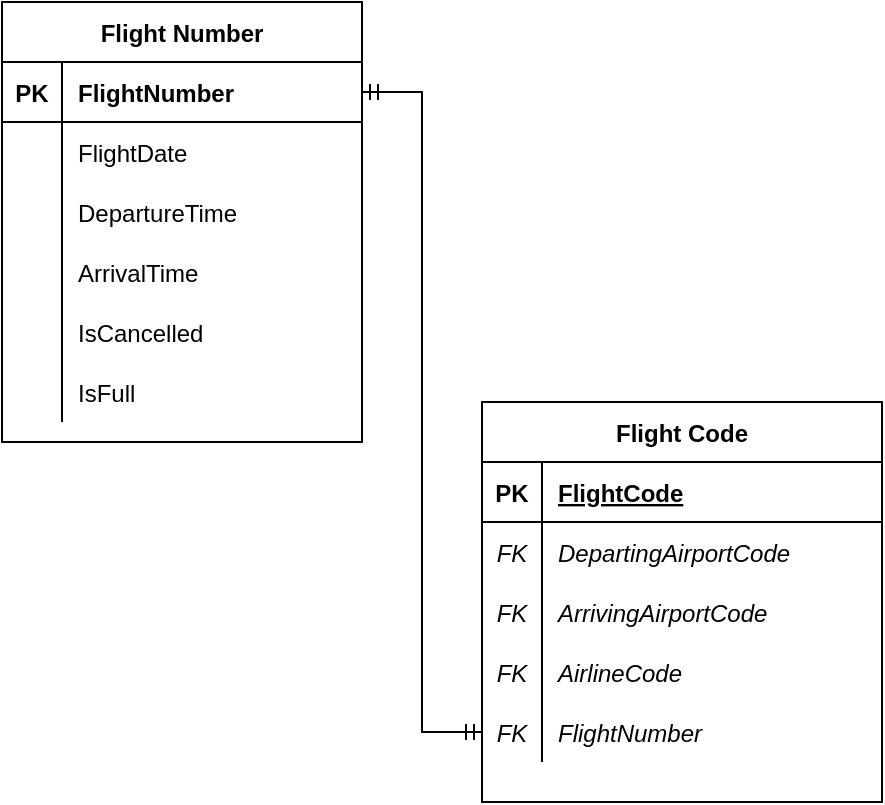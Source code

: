 <mxfile version="20.3.3" type="github">
  <diagram id="R2lEEEUBdFMjLlhIrx00" name="Page-1">
    <mxGraphModel dx="1422" dy="794" grid="1" gridSize="10" guides="1" tooltips="1" connect="1" arrows="1" fold="1" page="1" pageScale="1" pageWidth="850" pageHeight="1100" math="0" shadow="0" extFonts="Permanent Marker^https://fonts.googleapis.com/css?family=Permanent+Marker">
      <root>
        <mxCell id="0" />
        <mxCell id="1" parent="0" />
        <mxCell id="OFJ8qrpIKepEHJG4dvyV-1" value="Flight Code" style="shape=table;startSize=30;container=1;collapsible=1;childLayout=tableLayout;fixedRows=1;rowLines=0;fontStyle=1;align=center;resizeLast=1;" vertex="1" parent="1">
          <mxGeometry x="360" y="280" width="200" height="200" as="geometry" />
        </mxCell>
        <mxCell id="OFJ8qrpIKepEHJG4dvyV-2" value="" style="shape=tableRow;horizontal=0;startSize=0;swimlaneHead=0;swimlaneBody=0;fillColor=none;collapsible=0;dropTarget=0;points=[[0,0.5],[1,0.5]];portConstraint=eastwest;top=0;left=0;right=0;bottom=1;" vertex="1" parent="OFJ8qrpIKepEHJG4dvyV-1">
          <mxGeometry y="30" width="200" height="30" as="geometry" />
        </mxCell>
        <mxCell id="OFJ8qrpIKepEHJG4dvyV-3" value="PK" style="shape=partialRectangle;connectable=0;fillColor=none;top=0;left=0;bottom=0;right=0;fontStyle=1;overflow=hidden;" vertex="1" parent="OFJ8qrpIKepEHJG4dvyV-2">
          <mxGeometry width="30" height="30" as="geometry">
            <mxRectangle width="30" height="30" as="alternateBounds" />
          </mxGeometry>
        </mxCell>
        <mxCell id="OFJ8qrpIKepEHJG4dvyV-4" value="FlightCode" style="shape=partialRectangle;connectable=0;fillColor=none;top=0;left=0;bottom=0;right=0;align=left;spacingLeft=6;fontStyle=5;overflow=hidden;" vertex="1" parent="OFJ8qrpIKepEHJG4dvyV-2">
          <mxGeometry x="30" width="170" height="30" as="geometry">
            <mxRectangle width="170" height="30" as="alternateBounds" />
          </mxGeometry>
        </mxCell>
        <mxCell id="OFJ8qrpIKepEHJG4dvyV-5" value="" style="shape=tableRow;horizontal=0;startSize=0;swimlaneHead=0;swimlaneBody=0;fillColor=none;collapsible=0;dropTarget=0;points=[[0,0.5],[1,0.5]];portConstraint=eastwest;top=0;left=0;right=0;bottom=0;" vertex="1" parent="OFJ8qrpIKepEHJG4dvyV-1">
          <mxGeometry y="60" width="200" height="30" as="geometry" />
        </mxCell>
        <mxCell id="OFJ8qrpIKepEHJG4dvyV-6" value="FK" style="shape=partialRectangle;connectable=0;fillColor=none;top=0;left=0;bottom=0;right=0;editable=1;overflow=hidden;fontStyle=2" vertex="1" parent="OFJ8qrpIKepEHJG4dvyV-5">
          <mxGeometry width="30" height="30" as="geometry">
            <mxRectangle width="30" height="30" as="alternateBounds" />
          </mxGeometry>
        </mxCell>
        <mxCell id="OFJ8qrpIKepEHJG4dvyV-7" value="DepartingAirportCode" style="shape=partialRectangle;connectable=0;fillColor=none;top=0;left=0;bottom=0;right=0;align=left;spacingLeft=6;overflow=hidden;fontStyle=2" vertex="1" parent="OFJ8qrpIKepEHJG4dvyV-5">
          <mxGeometry x="30" width="170" height="30" as="geometry">
            <mxRectangle width="170" height="30" as="alternateBounds" />
          </mxGeometry>
        </mxCell>
        <mxCell id="OFJ8qrpIKepEHJG4dvyV-8" value="" style="shape=tableRow;horizontal=0;startSize=0;swimlaneHead=0;swimlaneBody=0;fillColor=none;collapsible=0;dropTarget=0;points=[[0,0.5],[1,0.5]];portConstraint=eastwest;top=0;left=0;right=0;bottom=0;" vertex="1" parent="OFJ8qrpIKepEHJG4dvyV-1">
          <mxGeometry y="90" width="200" height="30" as="geometry" />
        </mxCell>
        <mxCell id="OFJ8qrpIKepEHJG4dvyV-9" value="FK" style="shape=partialRectangle;connectable=0;fillColor=none;top=0;left=0;bottom=0;right=0;editable=1;overflow=hidden;fontStyle=2" vertex="1" parent="OFJ8qrpIKepEHJG4dvyV-8">
          <mxGeometry width="30" height="30" as="geometry">
            <mxRectangle width="30" height="30" as="alternateBounds" />
          </mxGeometry>
        </mxCell>
        <mxCell id="OFJ8qrpIKepEHJG4dvyV-10" value="ArrivingAirportCode" style="shape=partialRectangle;connectable=0;fillColor=none;top=0;left=0;bottom=0;right=0;align=left;spacingLeft=6;overflow=hidden;fontStyle=2" vertex="1" parent="OFJ8qrpIKepEHJG4dvyV-8">
          <mxGeometry x="30" width="170" height="30" as="geometry">
            <mxRectangle width="170" height="30" as="alternateBounds" />
          </mxGeometry>
        </mxCell>
        <mxCell id="OFJ8qrpIKepEHJG4dvyV-11" value="" style="shape=tableRow;horizontal=0;startSize=0;swimlaneHead=0;swimlaneBody=0;fillColor=none;collapsible=0;dropTarget=0;points=[[0,0.5],[1,0.5]];portConstraint=eastwest;top=0;left=0;right=0;bottom=0;" vertex="1" parent="OFJ8qrpIKepEHJG4dvyV-1">
          <mxGeometry y="120" width="200" height="30" as="geometry" />
        </mxCell>
        <mxCell id="OFJ8qrpIKepEHJG4dvyV-12" value="FK" style="shape=partialRectangle;connectable=0;fillColor=none;top=0;left=0;bottom=0;right=0;editable=1;overflow=hidden;fontStyle=2" vertex="1" parent="OFJ8qrpIKepEHJG4dvyV-11">
          <mxGeometry width="30" height="30" as="geometry">
            <mxRectangle width="30" height="30" as="alternateBounds" />
          </mxGeometry>
        </mxCell>
        <mxCell id="OFJ8qrpIKepEHJG4dvyV-13" value="AirlineCode" style="shape=partialRectangle;connectable=0;fillColor=none;top=0;left=0;bottom=0;right=0;align=left;spacingLeft=6;overflow=hidden;fontStyle=2" vertex="1" parent="OFJ8qrpIKepEHJG4dvyV-11">
          <mxGeometry x="30" width="170" height="30" as="geometry">
            <mxRectangle width="170" height="30" as="alternateBounds" />
          </mxGeometry>
        </mxCell>
        <mxCell id="OFJ8qrpIKepEHJG4dvyV-14" value="" style="shape=tableRow;horizontal=0;startSize=0;swimlaneHead=0;swimlaneBody=0;fillColor=none;collapsible=0;dropTarget=0;points=[[0,0.5],[1,0.5]];portConstraint=eastwest;top=0;left=0;right=0;bottom=0;" vertex="1" parent="OFJ8qrpIKepEHJG4dvyV-1">
          <mxGeometry y="150" width="200" height="30" as="geometry" />
        </mxCell>
        <mxCell id="OFJ8qrpIKepEHJG4dvyV-15" value="FK" style="shape=partialRectangle;connectable=0;fillColor=none;top=0;left=0;bottom=0;right=0;fontStyle=2;overflow=hidden;" vertex="1" parent="OFJ8qrpIKepEHJG4dvyV-14">
          <mxGeometry width="30" height="30" as="geometry">
            <mxRectangle width="30" height="30" as="alternateBounds" />
          </mxGeometry>
        </mxCell>
        <mxCell id="OFJ8qrpIKepEHJG4dvyV-16" value="FlightNumber" style="shape=partialRectangle;connectable=0;fillColor=none;top=0;left=0;bottom=0;right=0;align=left;spacingLeft=6;fontStyle=2;overflow=hidden;" vertex="1" parent="OFJ8qrpIKepEHJG4dvyV-14">
          <mxGeometry x="30" width="170" height="30" as="geometry">
            <mxRectangle width="170" height="30" as="alternateBounds" />
          </mxGeometry>
        </mxCell>
        <mxCell id="OFJ8qrpIKepEHJG4dvyV-17" value="Flight Number" style="shape=table;startSize=30;container=1;collapsible=1;childLayout=tableLayout;fixedRows=1;rowLines=0;fontStyle=1;align=center;resizeLast=1;" vertex="1" parent="1">
          <mxGeometry x="120" y="80" width="180" height="220" as="geometry" />
        </mxCell>
        <mxCell id="OFJ8qrpIKepEHJG4dvyV-18" value="" style="shape=tableRow;horizontal=0;startSize=0;swimlaneHead=0;swimlaneBody=0;fillColor=none;collapsible=0;dropTarget=0;points=[[0,0.5],[1,0.5]];portConstraint=eastwest;top=0;left=0;right=0;bottom=1;" vertex="1" parent="OFJ8qrpIKepEHJG4dvyV-17">
          <mxGeometry y="30" width="180" height="30" as="geometry" />
        </mxCell>
        <mxCell id="OFJ8qrpIKepEHJG4dvyV-19" value="PK" style="shape=partialRectangle;connectable=0;fillColor=none;top=0;left=0;bottom=0;right=0;fontStyle=1;overflow=hidden;" vertex="1" parent="OFJ8qrpIKepEHJG4dvyV-18">
          <mxGeometry width="30" height="30" as="geometry">
            <mxRectangle width="30" height="30" as="alternateBounds" />
          </mxGeometry>
        </mxCell>
        <mxCell id="OFJ8qrpIKepEHJG4dvyV-20" value="FlightNumber" style="shape=partialRectangle;connectable=0;fillColor=none;top=0;left=0;bottom=0;right=0;align=left;spacingLeft=6;fontStyle=1;overflow=hidden;" vertex="1" parent="OFJ8qrpIKepEHJG4dvyV-18">
          <mxGeometry x="30" width="150" height="30" as="geometry">
            <mxRectangle width="150" height="30" as="alternateBounds" />
          </mxGeometry>
        </mxCell>
        <mxCell id="OFJ8qrpIKepEHJG4dvyV-21" value="" style="shape=tableRow;horizontal=0;startSize=0;swimlaneHead=0;swimlaneBody=0;fillColor=none;collapsible=0;dropTarget=0;points=[[0,0.5],[1,0.5]];portConstraint=eastwest;top=0;left=0;right=0;bottom=0;" vertex="1" parent="OFJ8qrpIKepEHJG4dvyV-17">
          <mxGeometry y="60" width="180" height="30" as="geometry" />
        </mxCell>
        <mxCell id="OFJ8qrpIKepEHJG4dvyV-22" value="" style="shape=partialRectangle;connectable=0;fillColor=none;top=0;left=0;bottom=0;right=0;editable=1;overflow=hidden;" vertex="1" parent="OFJ8qrpIKepEHJG4dvyV-21">
          <mxGeometry width="30" height="30" as="geometry">
            <mxRectangle width="30" height="30" as="alternateBounds" />
          </mxGeometry>
        </mxCell>
        <mxCell id="OFJ8qrpIKepEHJG4dvyV-23" value="FlightDate" style="shape=partialRectangle;connectable=0;fillColor=none;top=0;left=0;bottom=0;right=0;align=left;spacingLeft=6;overflow=hidden;" vertex="1" parent="OFJ8qrpIKepEHJG4dvyV-21">
          <mxGeometry x="30" width="150" height="30" as="geometry">
            <mxRectangle width="150" height="30" as="alternateBounds" />
          </mxGeometry>
        </mxCell>
        <mxCell id="OFJ8qrpIKepEHJG4dvyV-24" value="" style="shape=tableRow;horizontal=0;startSize=0;swimlaneHead=0;swimlaneBody=0;fillColor=none;collapsible=0;dropTarget=0;points=[[0,0.5],[1,0.5]];portConstraint=eastwest;top=0;left=0;right=0;bottom=0;" vertex="1" parent="OFJ8qrpIKepEHJG4dvyV-17">
          <mxGeometry y="90" width="180" height="30" as="geometry" />
        </mxCell>
        <mxCell id="OFJ8qrpIKepEHJG4dvyV-25" value="" style="shape=partialRectangle;connectable=0;fillColor=none;top=0;left=0;bottom=0;right=0;editable=1;overflow=hidden;" vertex="1" parent="OFJ8qrpIKepEHJG4dvyV-24">
          <mxGeometry width="30" height="30" as="geometry">
            <mxRectangle width="30" height="30" as="alternateBounds" />
          </mxGeometry>
        </mxCell>
        <mxCell id="OFJ8qrpIKepEHJG4dvyV-26" value="DepartureTime" style="shape=partialRectangle;connectable=0;fillColor=none;top=0;left=0;bottom=0;right=0;align=left;spacingLeft=6;overflow=hidden;" vertex="1" parent="OFJ8qrpIKepEHJG4dvyV-24">
          <mxGeometry x="30" width="150" height="30" as="geometry">
            <mxRectangle width="150" height="30" as="alternateBounds" />
          </mxGeometry>
        </mxCell>
        <mxCell id="OFJ8qrpIKepEHJG4dvyV-27" value="" style="shape=tableRow;horizontal=0;startSize=0;swimlaneHead=0;swimlaneBody=0;fillColor=none;collapsible=0;dropTarget=0;points=[[0,0.5],[1,0.5]];portConstraint=eastwest;top=0;left=0;right=0;bottom=0;" vertex="1" parent="OFJ8qrpIKepEHJG4dvyV-17">
          <mxGeometry y="120" width="180" height="30" as="geometry" />
        </mxCell>
        <mxCell id="OFJ8qrpIKepEHJG4dvyV-28" value="" style="shape=partialRectangle;connectable=0;fillColor=none;top=0;left=0;bottom=0;right=0;editable=1;overflow=hidden;" vertex="1" parent="OFJ8qrpIKepEHJG4dvyV-27">
          <mxGeometry width="30" height="30" as="geometry">
            <mxRectangle width="30" height="30" as="alternateBounds" />
          </mxGeometry>
        </mxCell>
        <mxCell id="OFJ8qrpIKepEHJG4dvyV-29" value="ArrivalTime" style="shape=partialRectangle;connectable=0;fillColor=none;top=0;left=0;bottom=0;right=0;align=left;spacingLeft=6;overflow=hidden;" vertex="1" parent="OFJ8qrpIKepEHJG4dvyV-27">
          <mxGeometry x="30" width="150" height="30" as="geometry">
            <mxRectangle width="150" height="30" as="alternateBounds" />
          </mxGeometry>
        </mxCell>
        <mxCell id="OFJ8qrpIKepEHJG4dvyV-30" value="" style="shape=tableRow;horizontal=0;startSize=0;swimlaneHead=0;swimlaneBody=0;fillColor=none;collapsible=0;dropTarget=0;points=[[0,0.5],[1,0.5]];portConstraint=eastwest;top=0;left=0;right=0;bottom=0;" vertex="1" parent="OFJ8qrpIKepEHJG4dvyV-17">
          <mxGeometry y="150" width="180" height="30" as="geometry" />
        </mxCell>
        <mxCell id="OFJ8qrpIKepEHJG4dvyV-31" value="" style="shape=partialRectangle;connectable=0;fillColor=none;top=0;left=0;bottom=0;right=0;editable=1;overflow=hidden;" vertex="1" parent="OFJ8qrpIKepEHJG4dvyV-30">
          <mxGeometry width="30" height="30" as="geometry">
            <mxRectangle width="30" height="30" as="alternateBounds" />
          </mxGeometry>
        </mxCell>
        <mxCell id="OFJ8qrpIKepEHJG4dvyV-32" value="IsCancelled" style="shape=partialRectangle;connectable=0;fillColor=none;top=0;left=0;bottom=0;right=0;align=left;spacingLeft=6;overflow=hidden;" vertex="1" parent="OFJ8qrpIKepEHJG4dvyV-30">
          <mxGeometry x="30" width="150" height="30" as="geometry">
            <mxRectangle width="150" height="30" as="alternateBounds" />
          </mxGeometry>
        </mxCell>
        <mxCell id="OFJ8qrpIKepEHJG4dvyV-33" value="" style="shape=tableRow;horizontal=0;startSize=0;swimlaneHead=0;swimlaneBody=0;fillColor=none;collapsible=0;dropTarget=0;points=[[0,0.5],[1,0.5]];portConstraint=eastwest;top=0;left=0;right=0;bottom=0;" vertex="1" parent="OFJ8qrpIKepEHJG4dvyV-17">
          <mxGeometry y="180" width="180" height="30" as="geometry" />
        </mxCell>
        <mxCell id="OFJ8qrpIKepEHJG4dvyV-34" value="" style="shape=partialRectangle;connectable=0;fillColor=none;top=0;left=0;bottom=0;right=0;editable=1;overflow=hidden;" vertex="1" parent="OFJ8qrpIKepEHJG4dvyV-33">
          <mxGeometry width="30" height="30" as="geometry">
            <mxRectangle width="30" height="30" as="alternateBounds" />
          </mxGeometry>
        </mxCell>
        <mxCell id="OFJ8qrpIKepEHJG4dvyV-35" value="IsFull" style="shape=partialRectangle;connectable=0;fillColor=none;top=0;left=0;bottom=0;right=0;align=left;spacingLeft=6;overflow=hidden;" vertex="1" parent="OFJ8qrpIKepEHJG4dvyV-33">
          <mxGeometry x="30" width="150" height="30" as="geometry">
            <mxRectangle width="150" height="30" as="alternateBounds" />
          </mxGeometry>
        </mxCell>
        <mxCell id="OFJ8qrpIKepEHJG4dvyV-36" value="" style="edgeStyle=entityRelationEdgeStyle;fontSize=12;html=1;endArrow=ERmandOne;startArrow=ERmandOne;rounded=0;exitX=1;exitY=0.5;exitDx=0;exitDy=0;entryX=0;entryY=0.5;entryDx=0;entryDy=0;" edge="1" parent="1" source="OFJ8qrpIKepEHJG4dvyV-18" target="OFJ8qrpIKepEHJG4dvyV-14">
          <mxGeometry width="100" height="100" relative="1" as="geometry">
            <mxPoint x="340" y="160" as="sourcePoint" />
            <mxPoint x="440" y="60" as="targetPoint" />
          </mxGeometry>
        </mxCell>
      </root>
    </mxGraphModel>
  </diagram>
</mxfile>
